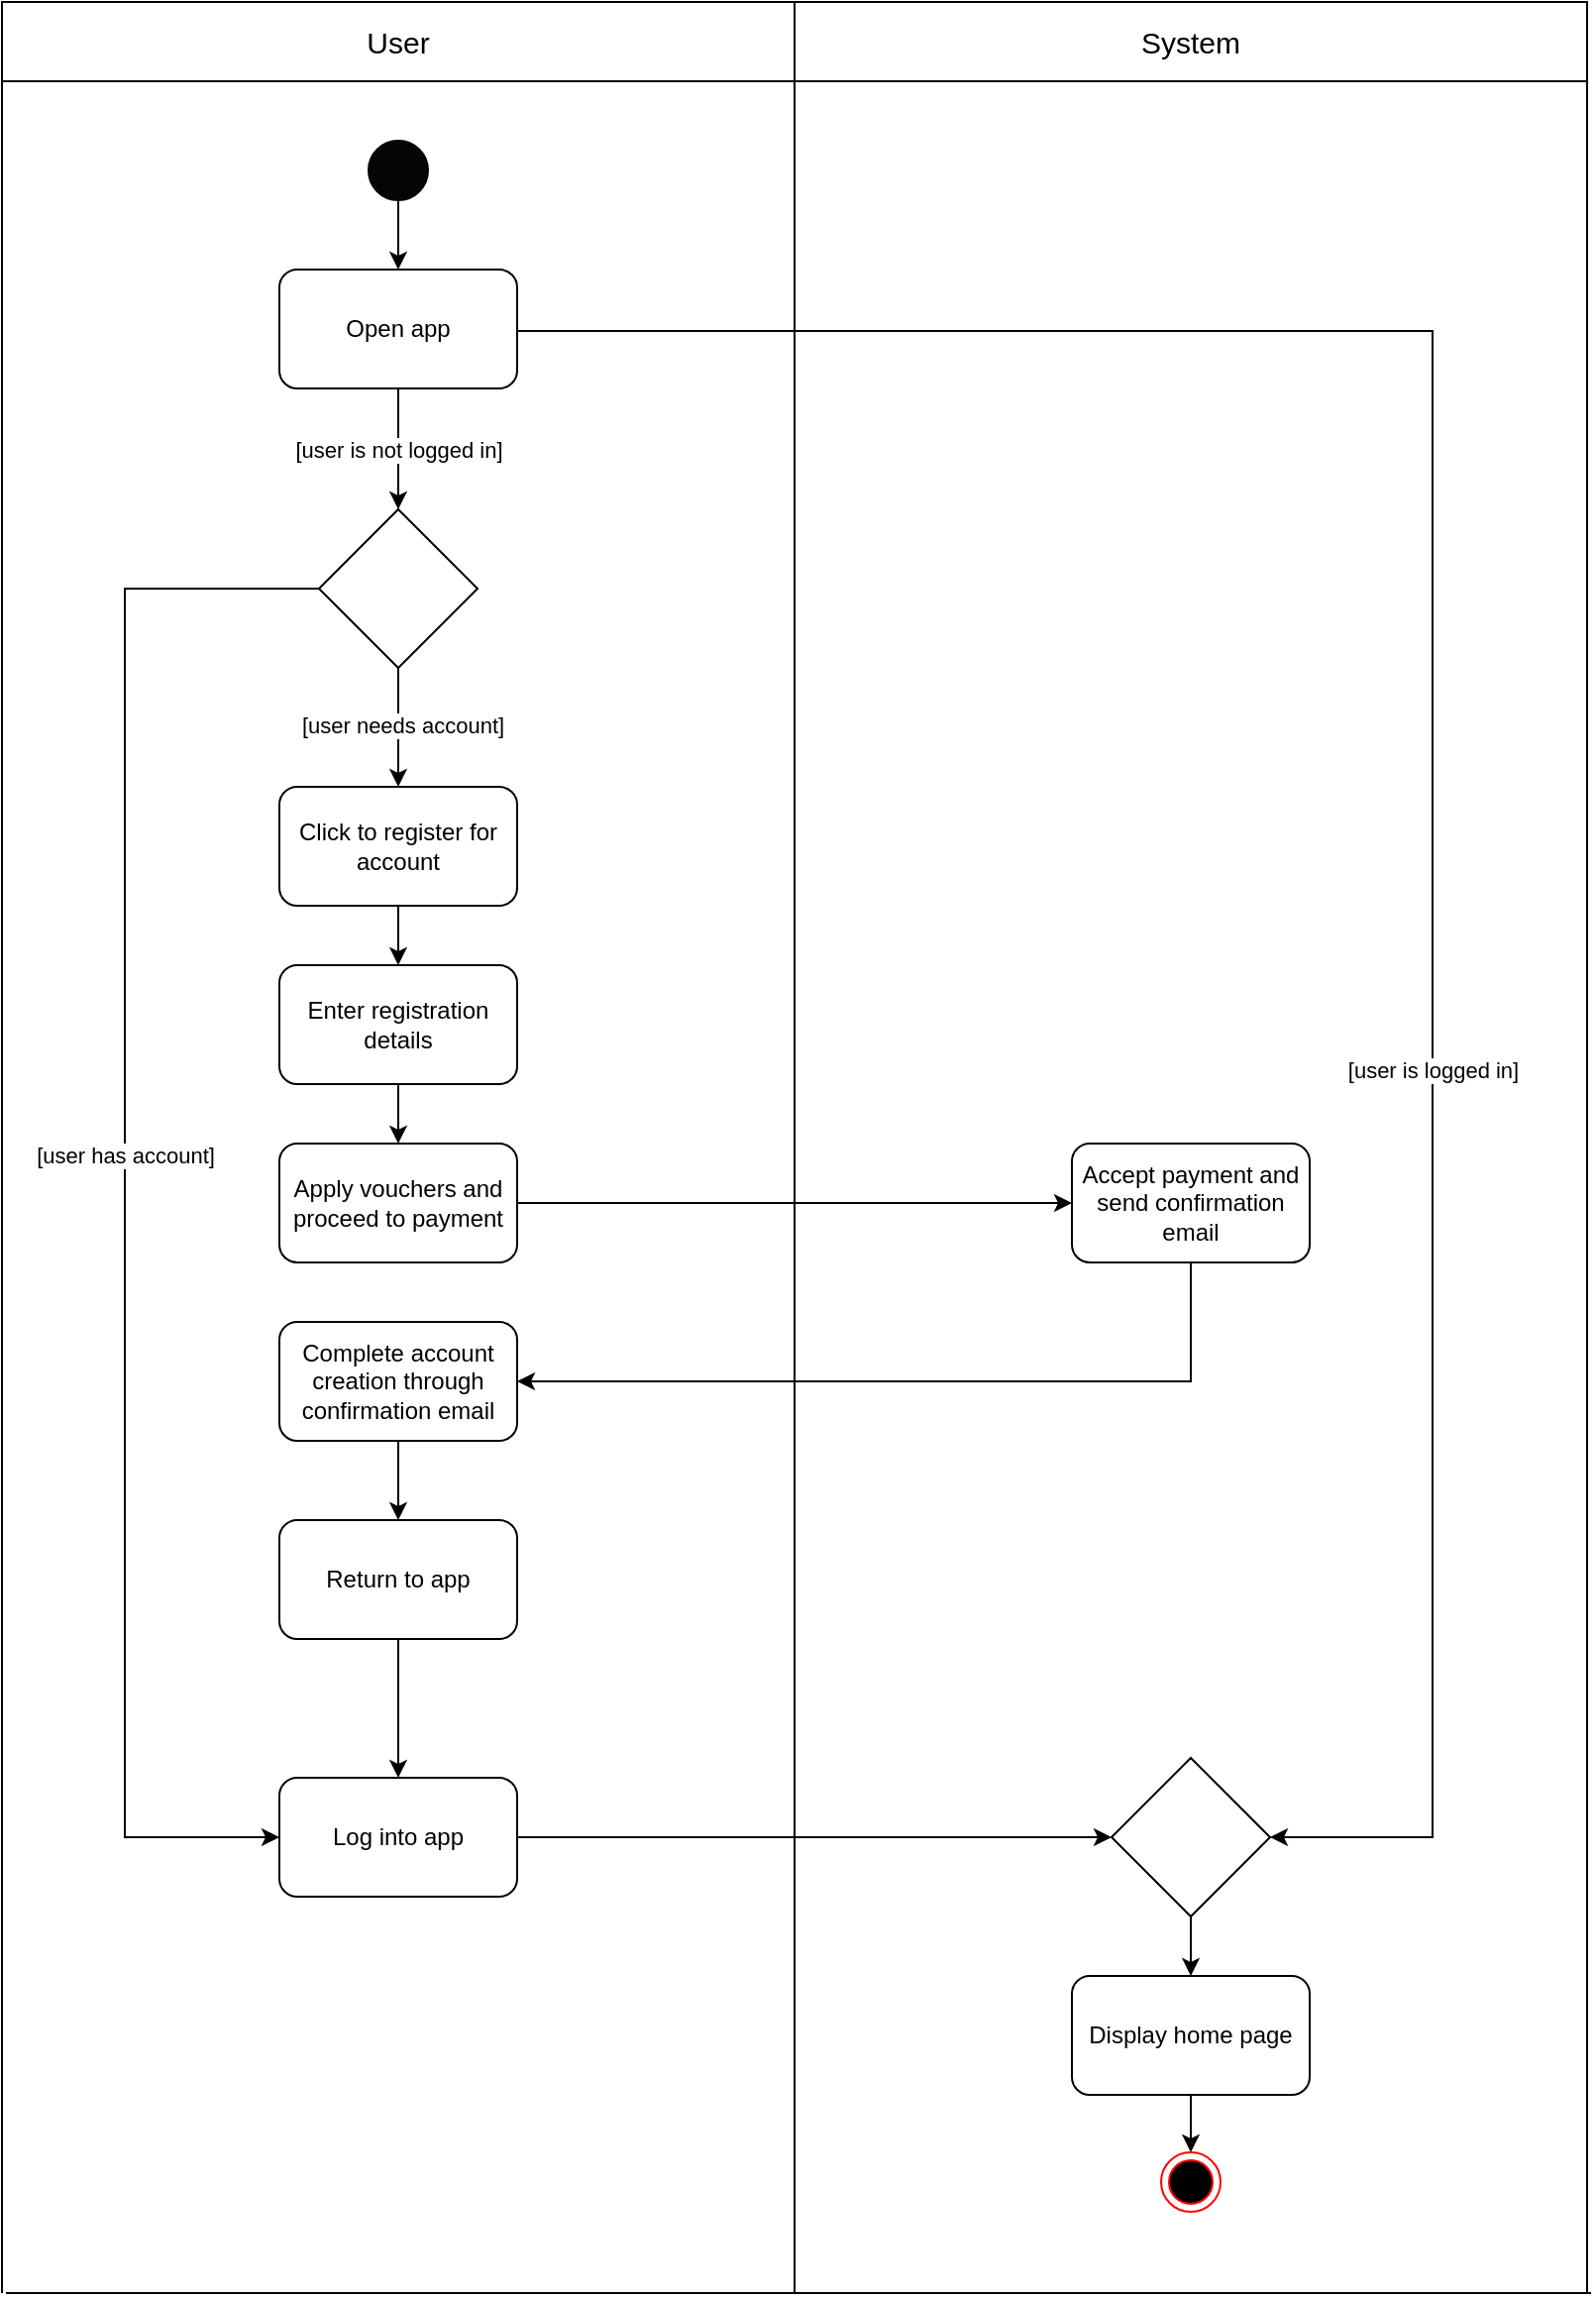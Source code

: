 <mxfile version="20.4.0" type="github">
  <diagram id="prtHgNgQTEPvFCAcTncT" name="Page-1">
    <mxGraphModel dx="2188" dy="1160" grid="0" gridSize="10" guides="1" tooltips="1" connect="1" arrows="1" fold="1" page="0" pageScale="1" pageWidth="827" pageHeight="1169" math="0" shadow="0">
      <root>
        <mxCell id="0" />
        <mxCell id="1" parent="0" />
        <mxCell id="xeX-qe0dlkCNfKJkvLqS-2" value="" style="edgeStyle=orthogonalEdgeStyle;rounded=0;orthogonalLoop=1;jettySize=auto;html=1;" parent="1" source="dNxyNK7c78bLwvsdeMH5-23" target="xeX-qe0dlkCNfKJkvLqS-1" edge="1">
          <mxGeometry relative="1" as="geometry" />
        </mxCell>
        <mxCell id="dNxyNK7c78bLwvsdeMH5-23" value="" style="ellipse;whiteSpace=wrap;html=1;direction=east;fillColor=#050505;" parent="1" vertex="1">
          <mxGeometry x="303" y="114" width="30" height="30" as="geometry" />
        </mxCell>
        <mxCell id="xeX-qe0dlkCNfKJkvLqS-6" style="edgeStyle=orthogonalEdgeStyle;rounded=0;orthogonalLoop=1;jettySize=auto;html=1;entryX=1;entryY=0.5;entryDx=0;entryDy=0;" parent="1" source="xeX-qe0dlkCNfKJkvLqS-1" target="7EKn-rC6XheHx1nrnwad-14" edge="1">
          <mxGeometry relative="1" as="geometry">
            <Array as="points">
              <mxPoint x="840" y="210" />
              <mxPoint x="840" y="970" />
            </Array>
            <mxPoint x="622" y="985" as="targetPoint" />
          </mxGeometry>
        </mxCell>
        <mxCell id="xeX-qe0dlkCNfKJkvLqS-8" value="[user is logged in]" style="edgeLabel;html=1;align=center;verticalAlign=middle;resizable=0;points=[];" parent="xeX-qe0dlkCNfKJkvLqS-6" vertex="1" connectable="0">
          <mxGeometry x="0.279" y="3" relative="1" as="geometry">
            <mxPoint x="-3" y="1" as="offset" />
          </mxGeometry>
        </mxCell>
        <mxCell id="xeX-qe0dlkCNfKJkvLqS-7" style="edgeStyle=orthogonalEdgeStyle;rounded=0;orthogonalLoop=1;jettySize=auto;html=1;entryX=0.5;entryY=0;entryDx=0;entryDy=0;" parent="1" source="xeX-qe0dlkCNfKJkvLqS-1" target="xeX-qe0dlkCNfKJkvLqS-10" edge="1">
          <mxGeometry relative="1" as="geometry">
            <Array as="points">
              <mxPoint x="318" y="260" />
              <mxPoint x="318" y="260" />
            </Array>
          </mxGeometry>
        </mxCell>
        <mxCell id="xeX-qe0dlkCNfKJkvLqS-9" value="[user is not logged in]" style="edgeLabel;html=1;align=center;verticalAlign=middle;resizable=0;points=[];" parent="xeX-qe0dlkCNfKJkvLqS-7" vertex="1" connectable="0">
          <mxGeometry x="0.302" relative="1" as="geometry">
            <mxPoint y="-9" as="offset" />
          </mxGeometry>
        </mxCell>
        <mxCell id="xeX-qe0dlkCNfKJkvLqS-1" value="Open app" style="rounded=1;whiteSpace=wrap;html=1;fillColor=#FFFFFF;" parent="1" vertex="1">
          <mxGeometry x="258" y="179" width="120" height="60" as="geometry" />
        </mxCell>
        <mxCell id="7EKn-rC6XheHx1nrnwad-7" style="edgeStyle=orthogonalEdgeStyle;rounded=0;orthogonalLoop=1;jettySize=auto;html=1;exitX=0.5;exitY=1;exitDx=0;exitDy=0;entryX=0.5;entryY=0;entryDx=0;entryDy=0;" edge="1" parent="1" source="xeX-qe0dlkCNfKJkvLqS-4" target="jtAzyEBRLv0Y6AeLDN79-1">
          <mxGeometry relative="1" as="geometry" />
        </mxCell>
        <mxCell id="xeX-qe0dlkCNfKJkvLqS-4" value="Display home page" style="rounded=1;whiteSpace=wrap;html=1;fillColor=#FFFFFF;" parent="1" vertex="1">
          <mxGeometry x="658" y="1040" width="120" height="60" as="geometry" />
        </mxCell>
        <mxCell id="xeX-qe0dlkCNfKJkvLqS-17" value="" style="edgeStyle=orthogonalEdgeStyle;rounded=0;orthogonalLoop=1;jettySize=auto;html=1;" parent="1" source="xeX-qe0dlkCNfKJkvLqS-5" target="xeX-qe0dlkCNfKJkvLqS-16" edge="1">
          <mxGeometry relative="1" as="geometry" />
        </mxCell>
        <mxCell id="xeX-qe0dlkCNfKJkvLqS-5" value="Click to register for account" style="rounded=1;whiteSpace=wrap;html=1;fillColor=#FFFFFF;" parent="1" vertex="1">
          <mxGeometry x="258" y="440" width="120" height="60" as="geometry" />
        </mxCell>
        <mxCell id="xeX-qe0dlkCNfKJkvLqS-11" style="edgeStyle=orthogonalEdgeStyle;rounded=0;orthogonalLoop=1;jettySize=auto;html=1;entryX=0.5;entryY=0;entryDx=0;entryDy=0;" parent="1" source="xeX-qe0dlkCNfKJkvLqS-10" target="xeX-qe0dlkCNfKJkvLqS-5" edge="1">
          <mxGeometry relative="1" as="geometry" />
        </mxCell>
        <mxCell id="xeX-qe0dlkCNfKJkvLqS-12" value="[user needs account]" style="edgeLabel;html=1;align=center;verticalAlign=middle;resizable=0;points=[];" parent="xeX-qe0dlkCNfKJkvLqS-11" vertex="1" connectable="0">
          <mxGeometry x="-0.048" relative="1" as="geometry">
            <mxPoint x="2" as="offset" />
          </mxGeometry>
        </mxCell>
        <mxCell id="xeX-qe0dlkCNfKJkvLqS-14" style="edgeStyle=orthogonalEdgeStyle;rounded=0;orthogonalLoop=1;jettySize=auto;html=1;entryX=0;entryY=0.5;entryDx=0;entryDy=0;" parent="1" source="xeX-qe0dlkCNfKJkvLqS-10" target="xeX-qe0dlkCNfKJkvLqS-13" edge="1">
          <mxGeometry relative="1" as="geometry">
            <Array as="points">
              <mxPoint x="180" y="340" />
              <mxPoint x="180" y="970" />
            </Array>
          </mxGeometry>
        </mxCell>
        <mxCell id="xeX-qe0dlkCNfKJkvLqS-15" value="[user has account]" style="edgeLabel;html=1;align=center;verticalAlign=middle;resizable=0;points=[];" parent="xeX-qe0dlkCNfKJkvLqS-14" vertex="1" connectable="0">
          <mxGeometry x="-0.179" y="2" relative="1" as="geometry">
            <mxPoint x="-2" y="53" as="offset" />
          </mxGeometry>
        </mxCell>
        <mxCell id="xeX-qe0dlkCNfKJkvLqS-10" value="" style="rhombus;whiteSpace=wrap;html=1;fillColor=#FFFFFF;" parent="1" vertex="1">
          <mxGeometry x="278" y="300" width="80" height="80" as="geometry" />
        </mxCell>
        <mxCell id="xeX-qe0dlkCNfKJkvLqS-20" style="edgeStyle=orthogonalEdgeStyle;rounded=0;orthogonalLoop=1;jettySize=auto;html=1;entryX=0;entryY=0.5;entryDx=0;entryDy=0;" parent="1" source="xeX-qe0dlkCNfKJkvLqS-13" target="7EKn-rC6XheHx1nrnwad-14" edge="1">
          <mxGeometry relative="1" as="geometry">
            <Array as="points" />
          </mxGeometry>
        </mxCell>
        <mxCell id="xeX-qe0dlkCNfKJkvLqS-13" value="Log into app" style="rounded=1;whiteSpace=wrap;html=1;fillColor=#FFFFFF;" parent="1" vertex="1">
          <mxGeometry x="258" y="940" width="120" height="60" as="geometry" />
        </mxCell>
        <mxCell id="xeX-qe0dlkCNfKJkvLqS-19" value="" style="edgeStyle=orthogonalEdgeStyle;rounded=0;orthogonalLoop=1;jettySize=auto;html=1;" parent="1" source="xeX-qe0dlkCNfKJkvLqS-16" target="xeX-qe0dlkCNfKJkvLqS-18" edge="1">
          <mxGeometry relative="1" as="geometry" />
        </mxCell>
        <mxCell id="xeX-qe0dlkCNfKJkvLqS-16" value="Enter registration details" style="rounded=1;whiteSpace=wrap;html=1;fillColor=#FFFFFF;" parent="1" vertex="1">
          <mxGeometry x="258" y="530" width="120" height="60" as="geometry" />
        </mxCell>
        <mxCell id="7EKn-rC6XheHx1nrnwad-9" value="" style="edgeStyle=orthogonalEdgeStyle;rounded=0;orthogonalLoop=1;jettySize=auto;html=1;" edge="1" parent="1" source="xeX-qe0dlkCNfKJkvLqS-18" target="7EKn-rC6XheHx1nrnwad-8">
          <mxGeometry relative="1" as="geometry" />
        </mxCell>
        <mxCell id="xeX-qe0dlkCNfKJkvLqS-18" value="Apply vouchers and proceed to payment" style="rounded=1;whiteSpace=wrap;html=1;fillColor=#FFFFFF;" parent="1" vertex="1">
          <mxGeometry x="258" y="620" width="120" height="60" as="geometry" />
        </mxCell>
        <mxCell id="xeX-qe0dlkCNfKJkvLqS-24" value="" style="edgeStyle=orthogonalEdgeStyle;rounded=0;orthogonalLoop=1;jettySize=auto;html=1;" parent="1" source="xeX-qe0dlkCNfKJkvLqS-21" target="xeX-qe0dlkCNfKJkvLqS-23" edge="1">
          <mxGeometry relative="1" as="geometry" />
        </mxCell>
        <mxCell id="xeX-qe0dlkCNfKJkvLqS-21" value="Complete account creation through confirmation email" style="rounded=1;whiteSpace=wrap;html=1;fillColor=#FFFFFF;" parent="1" vertex="1">
          <mxGeometry x="258" y="710" width="120" height="60" as="geometry" />
        </mxCell>
        <mxCell id="xeX-qe0dlkCNfKJkvLqS-25" style="edgeStyle=orthogonalEdgeStyle;rounded=0;orthogonalLoop=1;jettySize=auto;html=1;entryX=0.5;entryY=0;entryDx=0;entryDy=0;" parent="1" source="xeX-qe0dlkCNfKJkvLqS-23" target="xeX-qe0dlkCNfKJkvLqS-13" edge="1">
          <mxGeometry relative="1" as="geometry">
            <Array as="points">
              <mxPoint x="318" y="890" />
              <mxPoint x="318" y="890" />
            </Array>
          </mxGeometry>
        </mxCell>
        <mxCell id="xeX-qe0dlkCNfKJkvLqS-23" value="Return to app" style="rounded=1;whiteSpace=wrap;html=1;fillColor=#FFFFFF;" parent="1" vertex="1">
          <mxGeometry x="258" y="810" width="120" height="60" as="geometry" />
        </mxCell>
        <mxCell id="jtAzyEBRLv0Y6AeLDN79-1" value="" style="ellipse;html=1;shape=endState;fillColor=#000000;strokeColor=#ff0000;" parent="1" vertex="1">
          <mxGeometry x="703" y="1129" width="30" height="30" as="geometry" />
        </mxCell>
        <mxCell id="7EKn-rC6XheHx1nrnwad-1" value="" style="endArrow=none;html=1;rounded=0;" edge="1" parent="1">
          <mxGeometry width="50" height="50" relative="1" as="geometry">
            <mxPoint x="118" y="1200" as="sourcePoint" />
            <mxPoint x="118" y="84" as="targetPoint" />
          </mxGeometry>
        </mxCell>
        <mxCell id="7EKn-rC6XheHx1nrnwad-2" value="" style="endArrow=none;html=1;rounded=0;" edge="1" parent="1">
          <mxGeometry width="50" height="50" relative="1" as="geometry">
            <mxPoint x="518" y="1200" as="sourcePoint" />
            <mxPoint x="518" y="84" as="targetPoint" />
          </mxGeometry>
        </mxCell>
        <mxCell id="7EKn-rC6XheHx1nrnwad-3" value="" style="endArrow=none;html=1;rounded=0;" edge="1" parent="1">
          <mxGeometry width="50" height="50" relative="1" as="geometry">
            <mxPoint x="918" y="1200" as="sourcePoint" />
            <mxPoint x="918" y="84" as="targetPoint" />
          </mxGeometry>
        </mxCell>
        <mxCell id="7EKn-rC6XheHx1nrnwad-4" value="User" style="text;html=1;strokeColor=default;fillColor=none;align=center;verticalAlign=middle;whiteSpace=wrap;rounded=0;fontSize=15;" vertex="1" parent="1">
          <mxGeometry x="118" y="44" width="400" height="40" as="geometry" />
        </mxCell>
        <mxCell id="7EKn-rC6XheHx1nrnwad-5" value="System" style="text;html=1;strokeColor=default;fillColor=none;align=center;verticalAlign=middle;whiteSpace=wrap;rounded=0;fontSize=15;" vertex="1" parent="1">
          <mxGeometry x="518" y="44" width="400" height="40" as="geometry" />
        </mxCell>
        <mxCell id="7EKn-rC6XheHx1nrnwad-10" style="edgeStyle=orthogonalEdgeStyle;rounded=0;orthogonalLoop=1;jettySize=auto;html=1;exitX=0.5;exitY=1;exitDx=0;exitDy=0;entryX=1;entryY=0.5;entryDx=0;entryDy=0;" edge="1" parent="1" source="7EKn-rC6XheHx1nrnwad-8" target="xeX-qe0dlkCNfKJkvLqS-21">
          <mxGeometry relative="1" as="geometry" />
        </mxCell>
        <mxCell id="7EKn-rC6XheHx1nrnwad-8" value="Accept payment and send confirmation email" style="whiteSpace=wrap;html=1;fillColor=#FFFFFF;rounded=1;" vertex="1" parent="1">
          <mxGeometry x="658" y="620" width="120" height="60" as="geometry" />
        </mxCell>
        <mxCell id="7EKn-rC6XheHx1nrnwad-12" value="" style="endArrow=none;html=1;rounded=0;" edge="1" parent="1">
          <mxGeometry width="50" height="50" relative="1" as="geometry">
            <mxPoint x="120" y="1200" as="sourcePoint" />
            <mxPoint x="920" y="1200" as="targetPoint" />
          </mxGeometry>
        </mxCell>
        <mxCell id="7EKn-rC6XheHx1nrnwad-15" style="edgeStyle=orthogonalEdgeStyle;rounded=0;orthogonalLoop=1;jettySize=auto;html=1;exitX=0.5;exitY=1;exitDx=0;exitDy=0;entryX=0.5;entryY=0;entryDx=0;entryDy=0;" edge="1" parent="1" source="7EKn-rC6XheHx1nrnwad-14" target="xeX-qe0dlkCNfKJkvLqS-4">
          <mxGeometry relative="1" as="geometry" />
        </mxCell>
        <mxCell id="7EKn-rC6XheHx1nrnwad-14" value="" style="rhombus;whiteSpace=wrap;html=1;fillColor=#FFFFFF;" vertex="1" parent="1">
          <mxGeometry x="678" y="930" width="80" height="80" as="geometry" />
        </mxCell>
      </root>
    </mxGraphModel>
  </diagram>
</mxfile>
